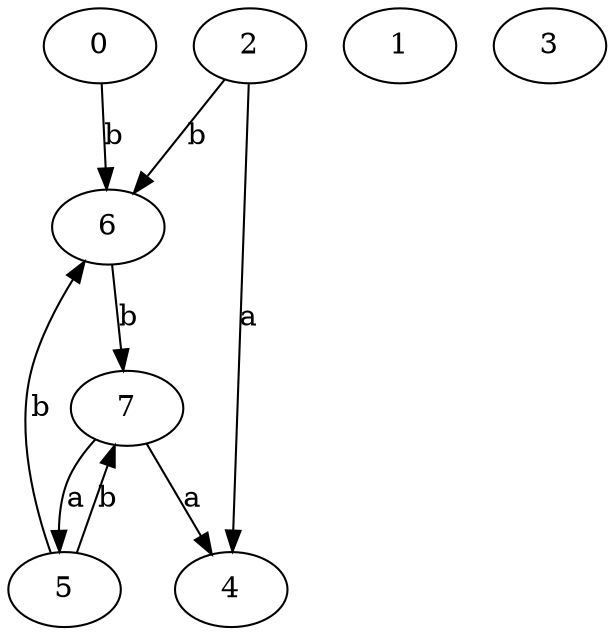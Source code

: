 strict digraph  {
0;
1;
2;
3;
4;
5;
6;
7;
0 -> 6  [label=b];
2 -> 4  [label=a];
2 -> 6  [label=b];
5 -> 6  [label=b];
5 -> 7  [label=b];
6 -> 7  [label=b];
7 -> 4  [label=a];
7 -> 5  [label=a];
}
